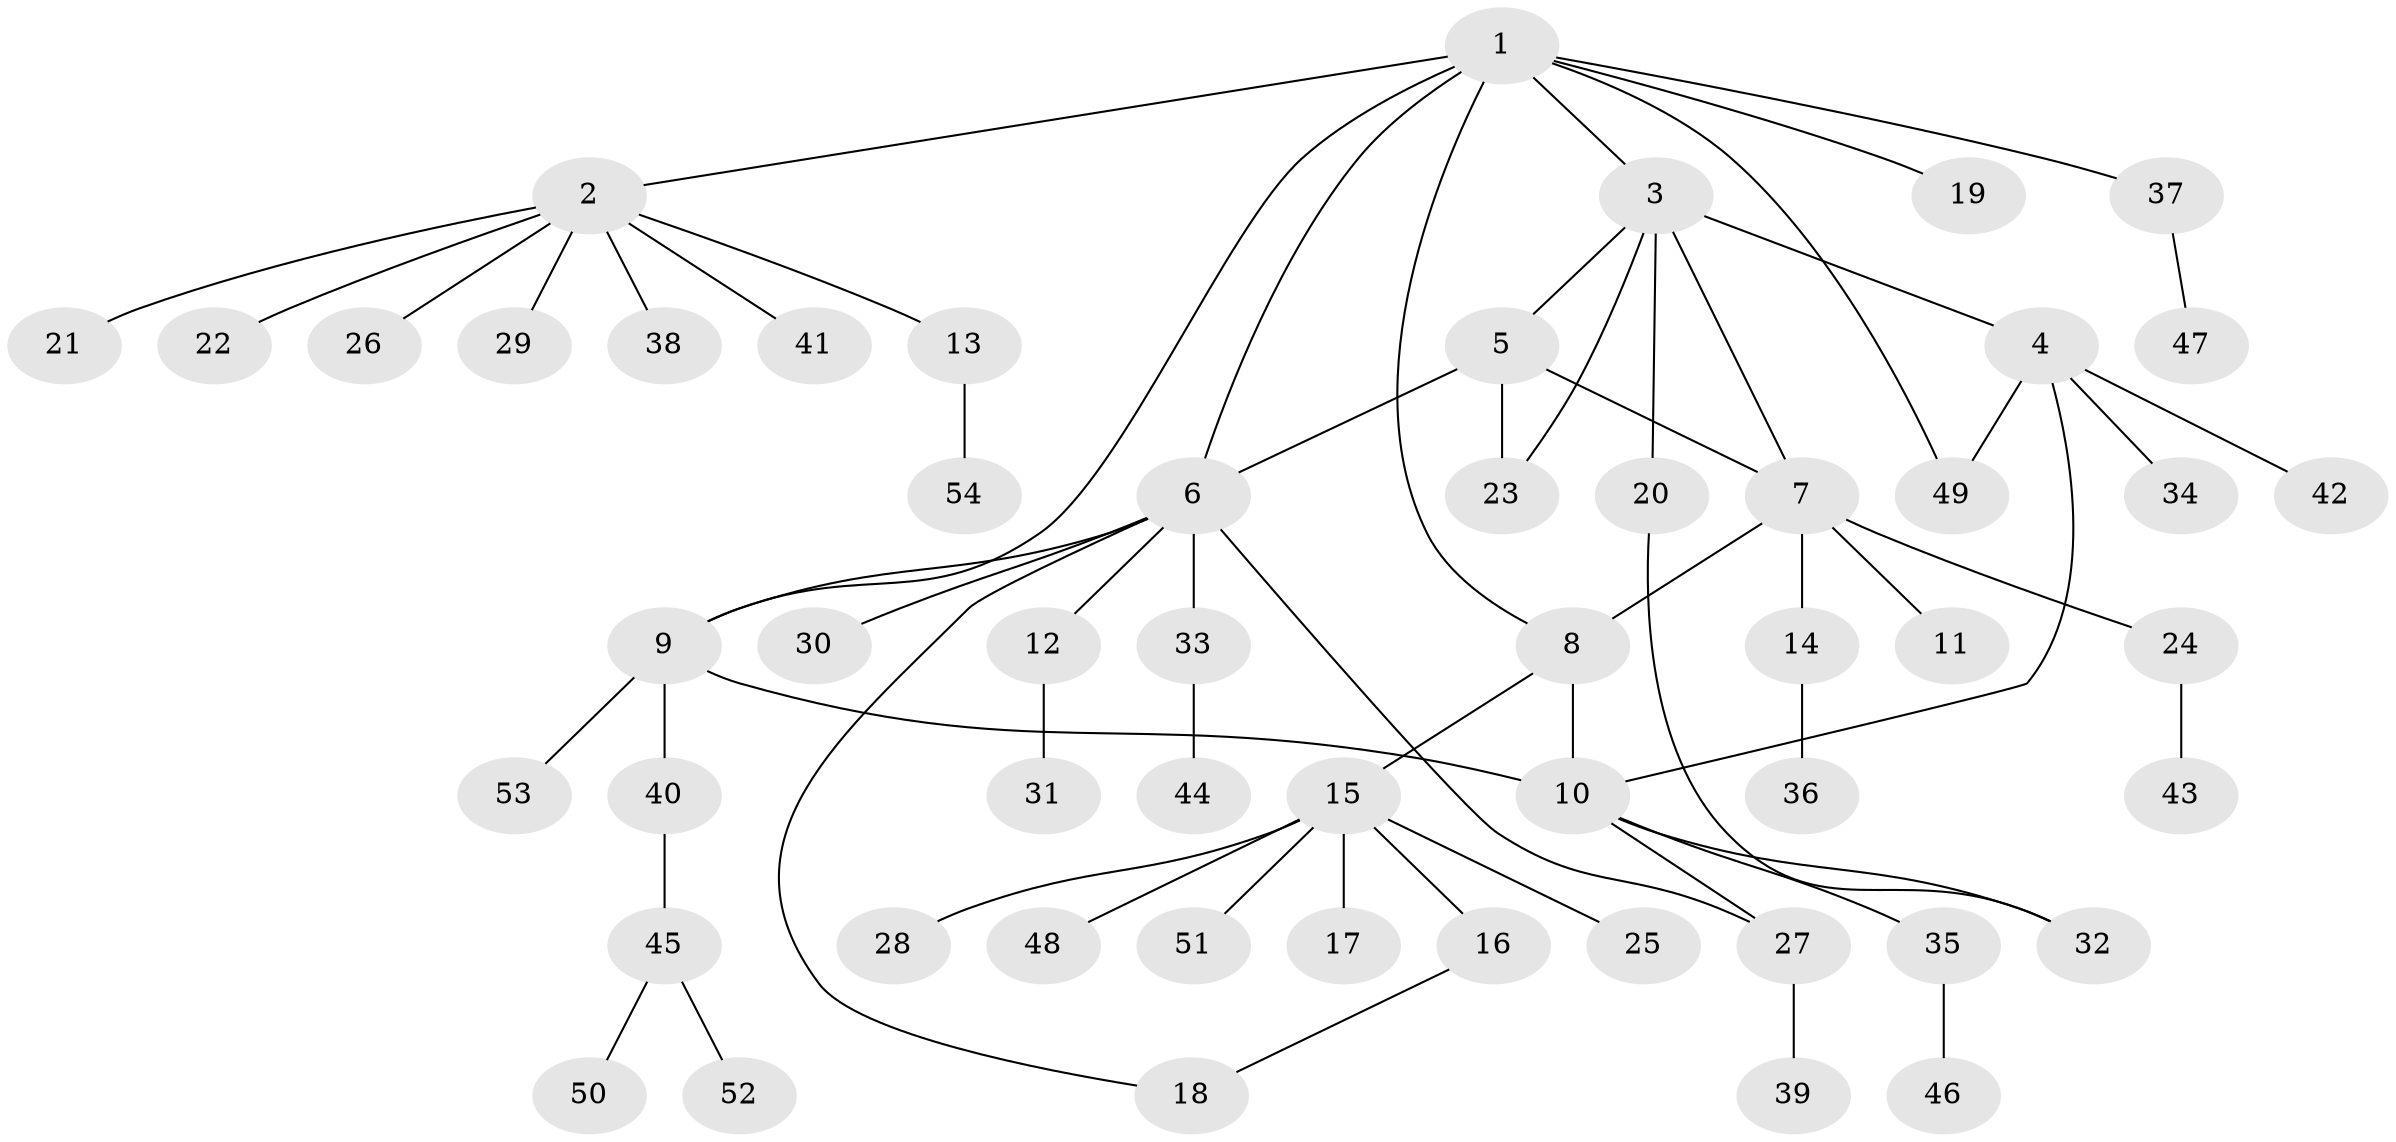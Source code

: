 // coarse degree distribution, {1: 0.6875, 10: 0.0625, 2: 0.1875, 5: 0.0625}
// Generated by graph-tools (version 1.1) at 2025/58/03/04/25 21:58:39]
// undirected, 54 vertices, 64 edges
graph export_dot {
graph [start="1"]
  node [color=gray90,style=filled];
  1;
  2;
  3;
  4;
  5;
  6;
  7;
  8;
  9;
  10;
  11;
  12;
  13;
  14;
  15;
  16;
  17;
  18;
  19;
  20;
  21;
  22;
  23;
  24;
  25;
  26;
  27;
  28;
  29;
  30;
  31;
  32;
  33;
  34;
  35;
  36;
  37;
  38;
  39;
  40;
  41;
  42;
  43;
  44;
  45;
  46;
  47;
  48;
  49;
  50;
  51;
  52;
  53;
  54;
  1 -- 2;
  1 -- 3;
  1 -- 6;
  1 -- 8;
  1 -- 9;
  1 -- 19;
  1 -- 37;
  1 -- 49;
  2 -- 13;
  2 -- 21;
  2 -- 22;
  2 -- 26;
  2 -- 29;
  2 -- 38;
  2 -- 41;
  3 -- 4;
  3 -- 5;
  3 -- 7;
  3 -- 20;
  3 -- 23;
  4 -- 10;
  4 -- 34;
  4 -- 42;
  4 -- 49;
  5 -- 6;
  5 -- 7;
  5 -- 23;
  6 -- 9;
  6 -- 12;
  6 -- 18;
  6 -- 27;
  6 -- 30;
  6 -- 33;
  7 -- 8;
  7 -- 11;
  7 -- 14;
  7 -- 24;
  8 -- 10;
  8 -- 15;
  9 -- 10;
  9 -- 40;
  9 -- 53;
  10 -- 27;
  10 -- 32;
  10 -- 35;
  12 -- 31;
  13 -- 54;
  14 -- 36;
  15 -- 16;
  15 -- 17;
  15 -- 25;
  15 -- 28;
  15 -- 48;
  15 -- 51;
  16 -- 18;
  20 -- 32;
  24 -- 43;
  27 -- 39;
  33 -- 44;
  35 -- 46;
  37 -- 47;
  40 -- 45;
  45 -- 50;
  45 -- 52;
}
